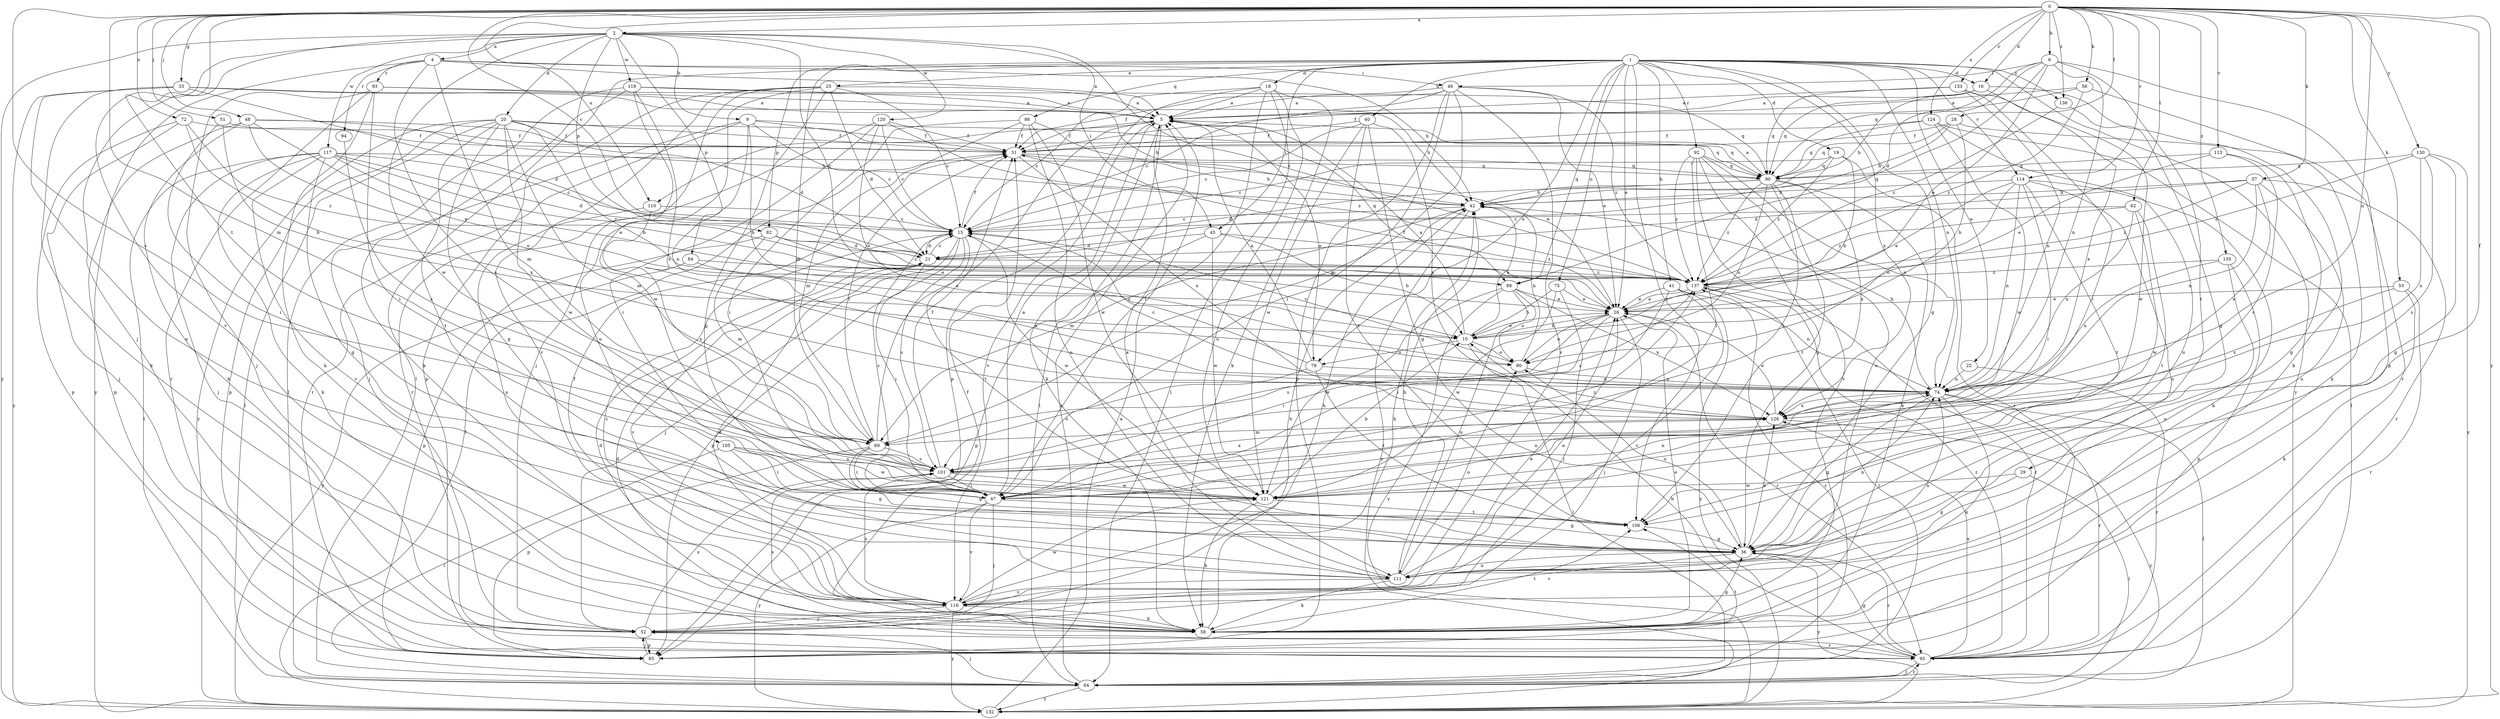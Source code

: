 strict digraph  {
0;
1;
2;
4;
5;
6;
9;
10;
15;
16;
18;
19;
20;
21;
22;
25;
26;
28;
29;
31;
33;
36;
40;
41;
42;
45;
46;
47;
48;
51;
52;
53;
56;
57;
58;
62;
64;
69;
72;
74;
75;
79;
80;
82;
84;
85;
86;
88;
90;
92;
93;
94;
95;
101;
105;
106;
110;
111;
113;
114;
116;
117;
119;
120;
121;
124;
126;
130;
132;
133;
135;
136;
137;
0 -> 2  [label=a];
0 -> 6  [label=b];
0 -> 15  [label=c];
0 -> 16  [label=d];
0 -> 28  [label=f];
0 -> 29  [label=f];
0 -> 33  [label=g];
0 -> 48  [label=j];
0 -> 51  [label=j];
0 -> 53  [label=k];
0 -> 56  [label=k];
0 -> 57  [label=k];
0 -> 62  [label=l];
0 -> 69  [label=m];
0 -> 72  [label=n];
0 -> 74  [label=n];
0 -> 101  [label=s];
0 -> 105  [label=t];
0 -> 110  [label=u];
0 -> 113  [label=v];
0 -> 114  [label=v];
0 -> 124  [label=x];
0 -> 130  [label=y];
0 -> 132  [label=y];
0 -> 133  [label=z];
0 -> 135  [label=z];
0 -> 136  [label=z];
1 -> 16  [label=d];
1 -> 18  [label=d];
1 -> 19  [label=d];
1 -> 22  [label=e];
1 -> 25  [label=e];
1 -> 26  [label=e];
1 -> 36  [label=g];
1 -> 40  [label=h];
1 -> 41  [label=h];
1 -> 45  [label=i];
1 -> 64  [label=l];
1 -> 69  [label=m];
1 -> 74  [label=n];
1 -> 75  [label=o];
1 -> 79  [label=o];
1 -> 82  [label=p];
1 -> 86  [label=q];
1 -> 88  [label=q];
1 -> 92  [label=r];
1 -> 106  [label=t];
1 -> 114  [label=v];
1 -> 126  [label=x];
1 -> 132  [label=y];
1 -> 136  [label=z];
2 -> 4  [label=a];
2 -> 9  [label=b];
2 -> 20  [label=d];
2 -> 45  [label=i];
2 -> 52  [label=j];
2 -> 82  [label=p];
2 -> 84  [label=p];
2 -> 88  [label=q];
2 -> 116  [label=v];
2 -> 117  [label=w];
2 -> 119  [label=w];
2 -> 120  [label=w];
2 -> 121  [label=w];
2 -> 132  [label=y];
2 -> 137  [label=z];
4 -> 5  [label=a];
4 -> 42  [label=h];
4 -> 46  [label=i];
4 -> 69  [label=m];
4 -> 93  [label=r];
4 -> 94  [label=r];
4 -> 101  [label=s];
4 -> 132  [label=y];
5 -> 31  [label=f];
5 -> 58  [label=k];
5 -> 64  [label=l];
5 -> 79  [label=o];
5 -> 88  [label=q];
5 -> 110  [label=u];
5 -> 116  [label=v];
6 -> 21  [label=d];
6 -> 26  [label=e];
6 -> 46  [label=i];
6 -> 74  [label=n];
6 -> 85  [label=p];
6 -> 88  [label=q];
6 -> 90  [label=q];
6 -> 106  [label=t];
9 -> 10  [label=b];
9 -> 15  [label=c];
9 -> 31  [label=f];
9 -> 52  [label=j];
9 -> 74  [label=n];
9 -> 90  [label=q];
9 -> 95  [label=r];
10 -> 5  [label=a];
10 -> 26  [label=e];
10 -> 42  [label=h];
10 -> 64  [label=l];
10 -> 79  [label=o];
10 -> 80  [label=o];
15 -> 21  [label=d];
15 -> 31  [label=f];
15 -> 52  [label=j];
15 -> 85  [label=p];
15 -> 101  [label=s];
15 -> 106  [label=t];
15 -> 121  [label=w];
16 -> 5  [label=a];
16 -> 42  [label=h];
16 -> 58  [label=k];
16 -> 90  [label=q];
16 -> 126  [label=x];
18 -> 5  [label=a];
18 -> 15  [label=c];
18 -> 47  [label=i];
18 -> 58  [label=k];
18 -> 64  [label=l];
18 -> 85  [label=p];
18 -> 111  [label=u];
19 -> 10  [label=b];
19 -> 15  [label=c];
19 -> 90  [label=q];
19 -> 95  [label=r];
19 -> 137  [label=z];
20 -> 10  [label=b];
20 -> 21  [label=d];
20 -> 31  [label=f];
20 -> 36  [label=g];
20 -> 64  [label=l];
20 -> 69  [label=m];
20 -> 85  [label=p];
20 -> 90  [label=q];
20 -> 106  [label=t];
20 -> 121  [label=w];
20 -> 132  [label=y];
21 -> 15  [label=c];
21 -> 47  [label=i];
21 -> 116  [label=v];
21 -> 137  [label=z];
22 -> 74  [label=n];
22 -> 95  [label=r];
25 -> 5  [label=a];
25 -> 15  [label=c];
25 -> 21  [label=d];
25 -> 36  [label=g];
25 -> 52  [label=j];
25 -> 85  [label=p];
25 -> 111  [label=u];
25 -> 116  [label=v];
26 -> 10  [label=b];
26 -> 31  [label=f];
26 -> 47  [label=i];
26 -> 52  [label=j];
26 -> 80  [label=o];
26 -> 95  [label=r];
26 -> 101  [label=s];
28 -> 10  [label=b];
28 -> 31  [label=f];
28 -> 42  [label=h];
28 -> 58  [label=k];
28 -> 90  [label=q];
29 -> 36  [label=g];
29 -> 64  [label=l];
29 -> 121  [label=w];
31 -> 42  [label=h];
31 -> 90  [label=q];
31 -> 126  [label=x];
33 -> 5  [label=a];
33 -> 21  [label=d];
33 -> 42  [label=h];
33 -> 58  [label=k];
33 -> 111  [label=u];
33 -> 132  [label=y];
36 -> 74  [label=n];
36 -> 80  [label=o];
36 -> 95  [label=r];
36 -> 111  [label=u];
36 -> 116  [label=v];
36 -> 126  [label=x];
36 -> 132  [label=y];
40 -> 15  [label=c];
40 -> 31  [label=f];
40 -> 36  [label=g];
40 -> 106  [label=t];
40 -> 121  [label=w];
40 -> 126  [label=x];
41 -> 26  [label=e];
41 -> 47  [label=i];
41 -> 74  [label=n];
41 -> 116  [label=v];
41 -> 132  [label=y];
42 -> 15  [label=c];
42 -> 69  [label=m];
42 -> 132  [label=y];
45 -> 10  [label=b];
45 -> 21  [label=d];
45 -> 85  [label=p];
45 -> 121  [label=w];
45 -> 137  [label=z];
46 -> 5  [label=a];
46 -> 15  [label=c];
46 -> 26  [label=e];
46 -> 31  [label=f];
46 -> 47  [label=i];
46 -> 69  [label=m];
46 -> 85  [label=p];
46 -> 116  [label=v];
46 -> 137  [label=z];
47 -> 5  [label=a];
47 -> 15  [label=c];
47 -> 36  [label=g];
47 -> 52  [label=j];
47 -> 74  [label=n];
47 -> 116  [label=v];
47 -> 132  [label=y];
47 -> 137  [label=z];
48 -> 26  [label=e];
48 -> 31  [label=f];
48 -> 42  [label=h];
48 -> 58  [label=k];
48 -> 80  [label=o];
48 -> 85  [label=p];
51 -> 10  [label=b];
51 -> 31  [label=f];
51 -> 47  [label=i];
52 -> 42  [label=h];
52 -> 85  [label=p];
52 -> 95  [label=r];
52 -> 101  [label=s];
53 -> 26  [label=e];
53 -> 58  [label=k];
53 -> 95  [label=r];
53 -> 126  [label=x];
56 -> 5  [label=a];
56 -> 31  [label=f];
56 -> 95  [label=r];
56 -> 137  [label=z];
57 -> 21  [label=d];
57 -> 42  [label=h];
57 -> 74  [label=n];
57 -> 95  [label=r];
57 -> 111  [label=u];
57 -> 126  [label=x];
57 -> 137  [label=z];
58 -> 21  [label=d];
58 -> 26  [label=e];
58 -> 31  [label=f];
58 -> 36  [label=g];
58 -> 42  [label=h];
58 -> 101  [label=s];
58 -> 106  [label=t];
62 -> 15  [label=c];
62 -> 74  [label=n];
62 -> 106  [label=t];
62 -> 121  [label=w];
62 -> 137  [label=z];
64 -> 5  [label=a];
64 -> 52  [label=j];
64 -> 95  [label=r];
64 -> 132  [label=y];
64 -> 137  [label=z];
69 -> 5  [label=a];
69 -> 31  [label=f];
69 -> 36  [label=g];
69 -> 47  [label=i];
69 -> 85  [label=p];
69 -> 101  [label=s];
69 -> 137  [label=z];
72 -> 31  [label=f];
72 -> 52  [label=j];
72 -> 85  [label=p];
72 -> 126  [label=x];
72 -> 137  [label=z];
74 -> 15  [label=c];
74 -> 36  [label=g];
74 -> 42  [label=h];
74 -> 58  [label=k];
74 -> 64  [label=l];
74 -> 95  [label=r];
74 -> 126  [label=x];
75 -> 10  [label=b];
75 -> 26  [label=e];
75 -> 52  [label=j];
75 -> 121  [label=w];
79 -> 5  [label=a];
79 -> 15  [label=c];
79 -> 74  [label=n];
79 -> 101  [label=s];
79 -> 106  [label=t];
80 -> 15  [label=c];
80 -> 42  [label=h];
80 -> 74  [label=n];
82 -> 21  [label=d];
82 -> 26  [label=e];
82 -> 69  [label=m];
82 -> 85  [label=p];
82 -> 137  [label=z];
84 -> 74  [label=n];
84 -> 132  [label=y];
84 -> 137  [label=z];
85 -> 52  [label=j];
85 -> 106  [label=t];
86 -> 26  [label=e];
86 -> 31  [label=f];
86 -> 47  [label=i];
86 -> 69  [label=m];
86 -> 111  [label=u];
86 -> 121  [label=w];
88 -> 26  [label=e];
88 -> 80  [label=o];
88 -> 111  [label=u];
88 -> 121  [label=w];
88 -> 126  [label=x];
88 -> 132  [label=y];
90 -> 5  [label=a];
90 -> 21  [label=d];
90 -> 42  [label=h];
90 -> 58  [label=k];
90 -> 80  [label=o];
90 -> 101  [label=s];
90 -> 106  [label=t];
90 -> 126  [label=x];
90 -> 137  [label=z];
92 -> 36  [label=g];
92 -> 47  [label=i];
92 -> 74  [label=n];
92 -> 90  [label=q];
92 -> 111  [label=u];
92 -> 116  [label=v];
92 -> 137  [label=z];
93 -> 5  [label=a];
93 -> 42  [label=h];
93 -> 47  [label=i];
93 -> 52  [label=j];
93 -> 58  [label=k];
93 -> 95  [label=r];
94 -> 101  [label=s];
95 -> 10  [label=b];
95 -> 21  [label=d];
95 -> 36  [label=g];
95 -> 64  [label=l];
95 -> 126  [label=x];
95 -> 137  [label=z];
101 -> 31  [label=f];
101 -> 47  [label=i];
101 -> 121  [label=w];
101 -> 126  [label=x];
105 -> 36  [label=g];
105 -> 47  [label=i];
105 -> 64  [label=l];
105 -> 101  [label=s];
105 -> 121  [label=w];
106 -> 36  [label=g];
110 -> 15  [label=c];
110 -> 101  [label=s];
110 -> 111  [label=u];
111 -> 5  [label=a];
111 -> 26  [label=e];
111 -> 42  [label=h];
111 -> 58  [label=k];
111 -> 74  [label=n];
111 -> 80  [label=o];
111 -> 116  [label=v];
113 -> 26  [label=e];
113 -> 36  [label=g];
113 -> 90  [label=q];
113 -> 101  [label=s];
114 -> 26  [label=e];
114 -> 42  [label=h];
114 -> 47  [label=i];
114 -> 58  [label=k];
114 -> 74  [label=n];
114 -> 80  [label=o];
114 -> 106  [label=t];
114 -> 111  [label=u];
116 -> 15  [label=c];
116 -> 21  [label=d];
116 -> 26  [label=e];
116 -> 31  [label=f];
116 -> 42  [label=h];
116 -> 52  [label=j];
116 -> 58  [label=k];
116 -> 101  [label=s];
116 -> 121  [label=w];
116 -> 132  [label=y];
117 -> 15  [label=c];
117 -> 21  [label=d];
117 -> 26  [label=e];
117 -> 36  [label=g];
117 -> 52  [label=j];
117 -> 58  [label=k];
117 -> 64  [label=l];
117 -> 90  [label=q];
117 -> 116  [label=v];
117 -> 137  [label=z];
119 -> 5  [label=a];
119 -> 58  [label=k];
119 -> 64  [label=l];
119 -> 90  [label=q];
119 -> 121  [label=w];
119 -> 126  [label=x];
120 -> 15  [label=c];
120 -> 31  [label=f];
120 -> 47  [label=i];
120 -> 80  [label=o];
120 -> 95  [label=r];
120 -> 137  [label=z];
121 -> 10  [label=b];
121 -> 58  [label=k];
121 -> 74  [label=n];
121 -> 106  [label=t];
124 -> 31  [label=f];
124 -> 64  [label=l];
124 -> 90  [label=q];
124 -> 111  [label=u];
124 -> 121  [label=w];
126 -> 26  [label=e];
126 -> 69  [label=m];
126 -> 132  [label=y];
130 -> 36  [label=g];
130 -> 90  [label=q];
130 -> 101  [label=s];
130 -> 126  [label=x];
130 -> 132  [label=y];
130 -> 137  [label=z];
132 -> 5  [label=a];
132 -> 31  [label=f];
133 -> 5  [label=a];
133 -> 47  [label=i];
133 -> 74  [label=n];
133 -> 90  [label=q];
133 -> 121  [label=w];
135 -> 74  [label=n];
135 -> 85  [label=p];
135 -> 111  [label=u];
135 -> 137  [label=z];
136 -> 36  [label=g];
136 -> 137  [label=z];
137 -> 26  [label=e];
137 -> 64  [label=l];
137 -> 95  [label=r];
}

